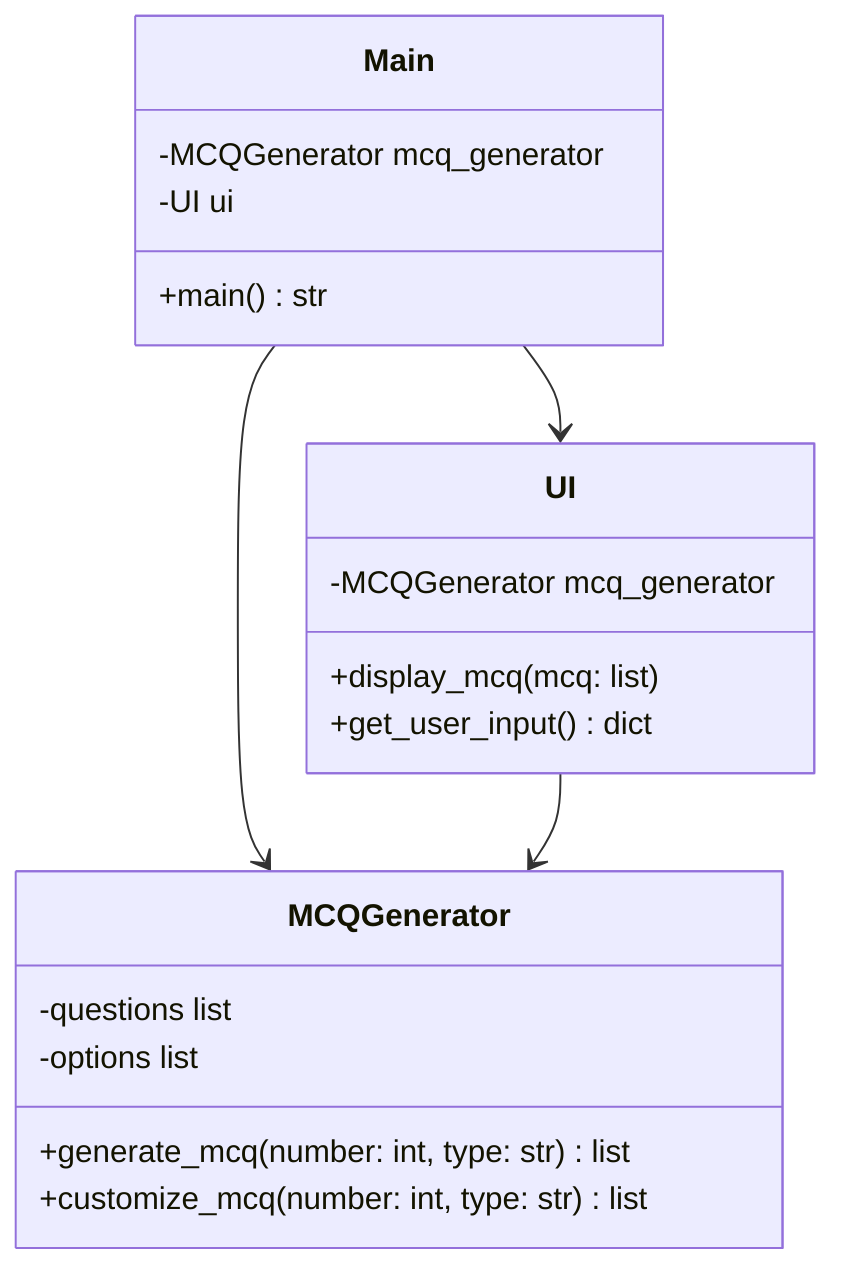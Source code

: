 classDiagram
    class Main {
        -MCQGenerator mcq_generator
        -UI ui
        +main() str
    }
    class MCQGenerator {
        -questions list
        -options list
        +generate_mcq(number: int, type: str) list
        +customize_mcq(number: int, type: str) list
    }
    class UI {
        -MCQGenerator mcq_generator
        +display_mcq(mcq: list)
        +get_user_input() dict
    }
    Main --> MCQGenerator
    Main --> UI
    UI --> MCQGenerator